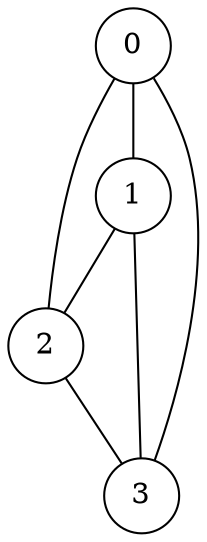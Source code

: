 graph G {
  node [shape=circle] 0
  node [shape=circle] 1
  node [shape=circle] 2
  node [shape=circle] 3

  0 -- 1; 0 -- 2; 0 -- 3;
  1 -- 2; 1 -- 3;
  2 -- 3;
}
